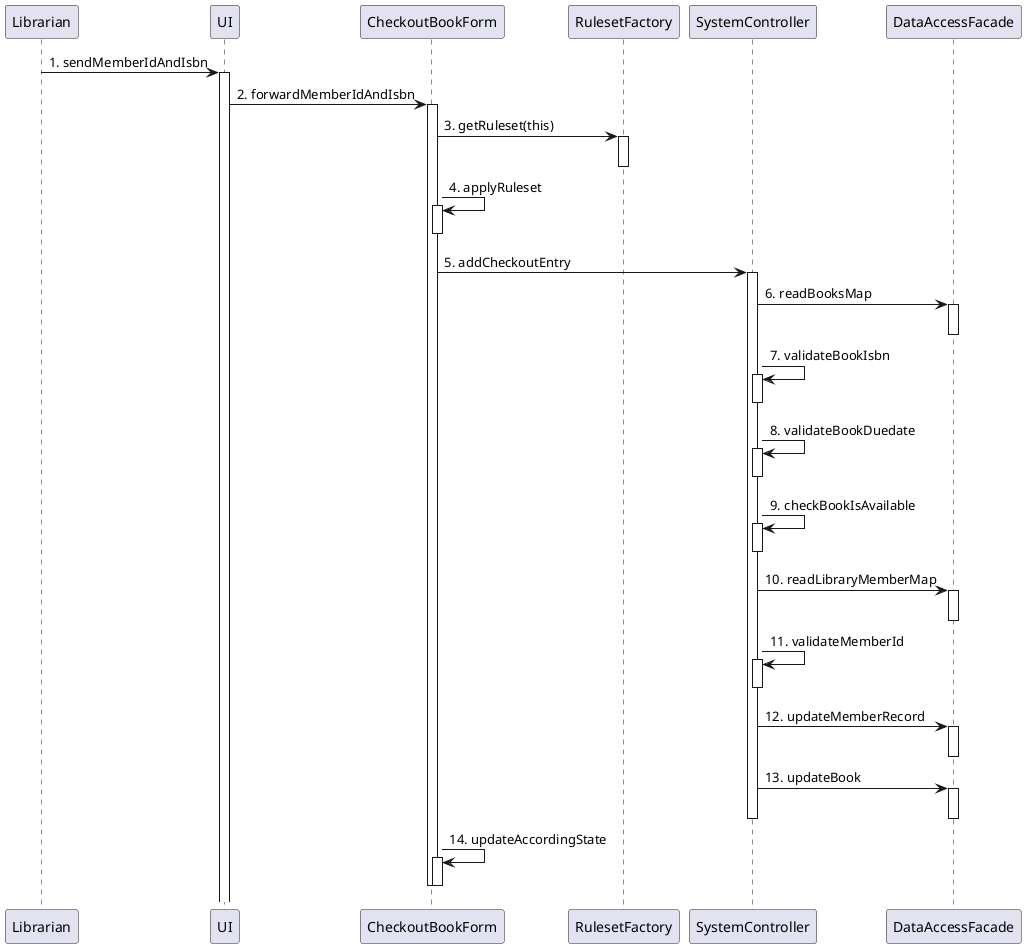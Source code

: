 @startuml
participant Librarian

Librarian -> UI: 1. sendMemberIdAndIsbn
activate UI
UI -> CheckoutBookForm: 2. forwardMemberIdAndIsbn
activate CheckoutBookForm
CheckoutBookForm -> RulesetFactory: 3. getRuleset(this)
activate RulesetFactory
deactivate RulesetFactory
CheckoutBookForm -> CheckoutBookForm: 4. applyRuleset
activate CheckoutBookForm
deactivate CheckoutBookForm
CheckoutBookForm -> SystemController: 5. addCheckoutEntry
activate SystemController
SystemController -> DataAccessFacade: 6. readBooksMap
activate DataAccessFacade
deactivate DataAccessFacade
SystemController -> SystemController: 7. validateBookIsbn
activate SystemController
deactivate SystemController
SystemController -> SystemController: 8. validateBookDuedate
activate SystemController
deactivate SystemController
SystemController -> SystemController: 9. checkBookIsAvailable
activate SystemController
deactivate SystemController
SystemController -> DataAccessFacade: 10. readLibraryMemberMap
activate DataAccessFacade
deactivate DataAccessFacade
SystemController -> SystemController: 11. validateMemberId
activate SystemController
deactivate SystemController
SystemController -> DataAccessFacade: 12. updateMemberRecord
activate DataAccessFacade
deactivate DataAccessFacade
SystemController -> DataAccessFacade: 13. updateBook
activate DataAccessFacade
deactivate DataAccessFacade
deactivate SystemController
CheckoutBookForm -> CheckoutBookForm: 14. updateAccordingState
activate CheckoutBookForm
deactivate CheckoutBookForm
deactivate CheckoutBookForm
@enduml